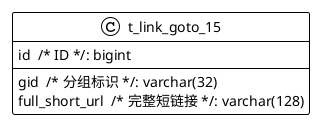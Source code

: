 @startuml

!theme plain
top to bottom direction
skinparam linetype ortho

class t_link_goto_15 {
   gid  /* 分组标识 */: varchar(32)
   full_short_url  /* 完整短链接 */: varchar(128)
   id  /* ID */: bigint
}

@enduml
